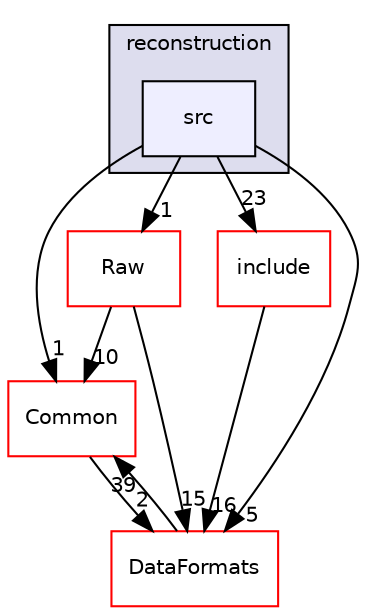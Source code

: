 digraph "/home/travis/build/AliceO2Group/AliceO2/Detectors/EMCAL/reconstruction/src" {
  bgcolor=transparent;
  compound=true
  node [ fontsize="10", fontname="Helvetica"];
  edge [ labelfontsize="10", labelfontname="Helvetica"];
  subgraph clusterdir_43247e9473992ee8ffdfc874c5267163 {
    graph [ bgcolor="#ddddee", pencolor="black", label="reconstruction" fontname="Helvetica", fontsize="10", URL="dir_43247e9473992ee8ffdfc874c5267163.html"]
  dir_a1c7f30d560eae5a68ecb45d9f95b0f7 [shape=box, label="src", style="filled", fillcolor="#eeeeff", pencolor="black", URL="dir_a1c7f30d560eae5a68ecb45d9f95b0f7.html"];
  }
  dir_4ab6b4cc6a7edbff49100e9123df213f [shape=box label="Common" color="red" URL="dir_4ab6b4cc6a7edbff49100e9123df213f.html"];
  dir_14c8cfaaee0dfb1e837e70bcf15bda98 [shape=box label="include" color="red" URL="dir_14c8cfaaee0dfb1e837e70bcf15bda98.html"];
  dir_26637d1bd82229bc9ed97f7e706be743 [shape=box label="Raw" color="red" URL="dir_26637d1bd82229bc9ed97f7e706be743.html"];
  dir_2171f7ec022c5423887b07c69b2f5b48 [shape=box label="DataFormats" color="red" URL="dir_2171f7ec022c5423887b07c69b2f5b48.html"];
  dir_4ab6b4cc6a7edbff49100e9123df213f->dir_2171f7ec022c5423887b07c69b2f5b48 [headlabel="2", labeldistance=1.5 headhref="dir_000035_000088.html"];
  dir_14c8cfaaee0dfb1e837e70bcf15bda98->dir_2171f7ec022c5423887b07c69b2f5b48 [headlabel="16", labeldistance=1.5 headhref="dir_000446_000088.html"];
  dir_26637d1bd82229bc9ed97f7e706be743->dir_4ab6b4cc6a7edbff49100e9123df213f [headlabel="10", labeldistance=1.5 headhref="dir_000625_000035.html"];
  dir_26637d1bd82229bc9ed97f7e706be743->dir_2171f7ec022c5423887b07c69b2f5b48 [headlabel="15", labeldistance=1.5 headhref="dir_000625_000088.html"];
  dir_a1c7f30d560eae5a68ecb45d9f95b0f7->dir_4ab6b4cc6a7edbff49100e9123df213f [headlabel="1", labeldistance=1.5 headhref="dir_000454_000035.html"];
  dir_a1c7f30d560eae5a68ecb45d9f95b0f7->dir_14c8cfaaee0dfb1e837e70bcf15bda98 [headlabel="23", labeldistance=1.5 headhref="dir_000454_000446.html"];
  dir_a1c7f30d560eae5a68ecb45d9f95b0f7->dir_26637d1bd82229bc9ed97f7e706be743 [headlabel="1", labeldistance=1.5 headhref="dir_000454_000625.html"];
  dir_a1c7f30d560eae5a68ecb45d9f95b0f7->dir_2171f7ec022c5423887b07c69b2f5b48 [headlabel="5", labeldistance=1.5 headhref="dir_000454_000088.html"];
  dir_2171f7ec022c5423887b07c69b2f5b48->dir_4ab6b4cc6a7edbff49100e9123df213f [headlabel="39", labeldistance=1.5 headhref="dir_000088_000035.html"];
}
